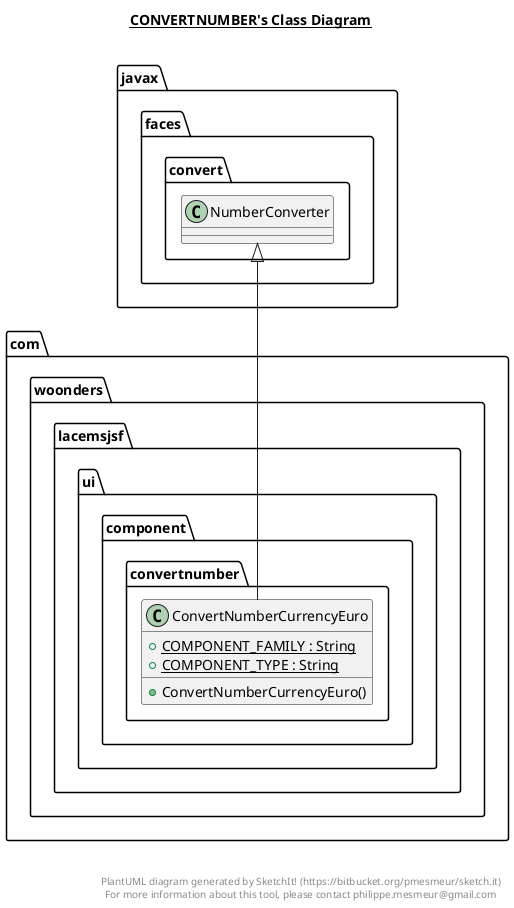 @startuml

title __CONVERTNUMBER's Class Diagram__\n

  namespace com.woonders.lacemsjsf.ui {
    namespace component.convertnumber {
      class com.woonders.lacemsjsf.ui.component.convertnumber.ConvertNumberCurrencyEuro {
          {static} + COMPONENT_FAMILY : String
          {static} + COMPONENT_TYPE : String
          + ConvertNumberCurrencyEuro()
      }
    }
  }
  

  com.woonders.lacemsjsf.ui.component.convertnumber.ConvertNumberCurrencyEuro -up-|> javax.faces.convert.NumberConverter


right footer


PlantUML diagram generated by SketchIt! (https://bitbucket.org/pmesmeur/sketch.it)
For more information about this tool, please contact philippe.mesmeur@gmail.com
endfooter

@enduml
